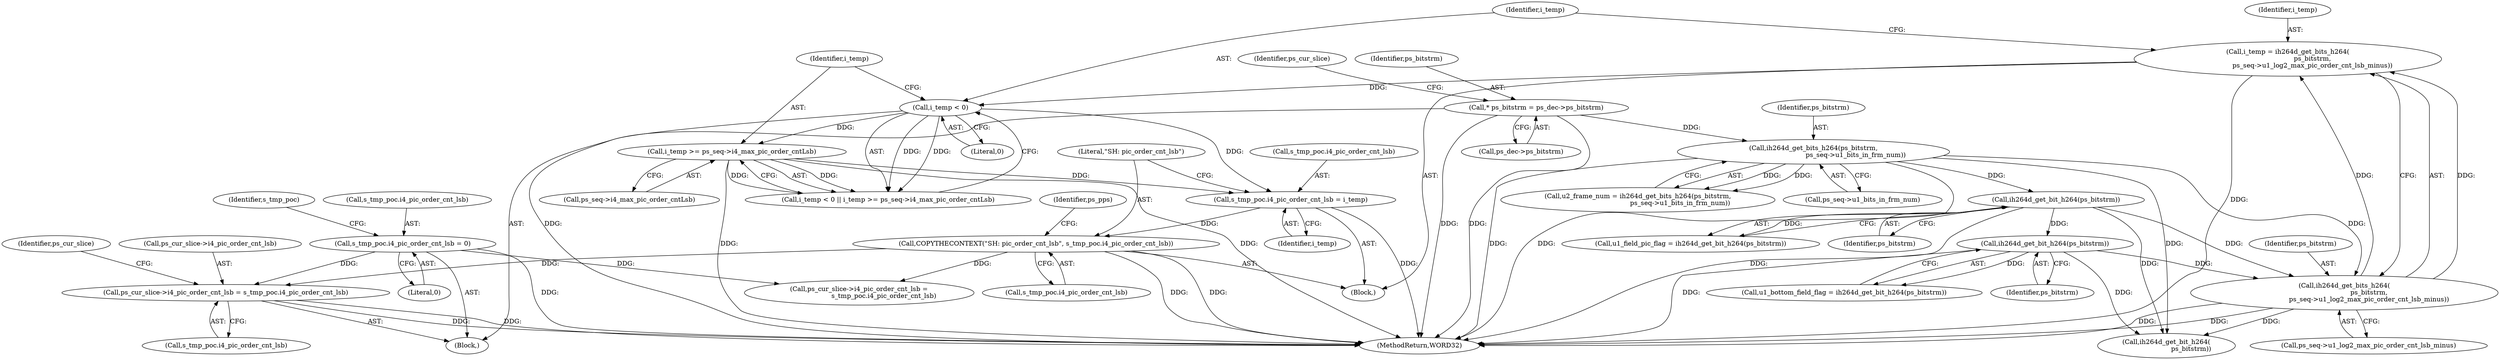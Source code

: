 digraph "0_Android_494561291a503840f385fbcd11d9bc5f4dc502b8_2@pointer" {
"1001527" [label="(Call,ps_cur_slice->i4_pic_order_cnt_lsb = s_tmp_poc.i4_pic_order_cnt_lsb)"];
"1000723" [label="(Call,s_tmp_poc.i4_pic_order_cnt_lsb = 0)"];
"1000767" [label="(Call,COPYTHECONTEXT(\"SH: pic_order_cnt_lsb\", s_tmp_poc.i4_pic_order_cnt_lsb))"];
"1000762" [label="(Call,s_tmp_poc.i4_pic_order_cnt_lsb = i_temp)"];
"1000752" [label="(Call,i_temp < 0)"];
"1000743" [label="(Call,i_temp = ih264d_get_bits_h264(\n                        ps_bitstrm,\n                        ps_seq->u1_log2_max_pic_order_cnt_lsb_minus))"];
"1000745" [label="(Call,ih264d_get_bits_h264(\n                        ps_bitstrm,\n                        ps_seq->u1_log2_max_pic_order_cnt_lsb_minus))"];
"1000650" [label="(Call,ih264d_get_bit_h264(ps_bitstrm))"];
"1000630" [label="(Call,ih264d_get_bit_h264(ps_bitstrm))"];
"1000461" [label="(Call,ih264d_get_bits_h264(ps_bitstrm,\n                                         ps_seq->u1_bits_in_frm_num))"];
"1000162" [label="(Call,* ps_bitstrm = ps_dec->ps_bitstrm)"];
"1000755" [label="(Call,i_temp >= ps_seq->i4_max_pic_order_cntLsb)"];
"1000160" [label="(Block,)"];
"1000630" [label="(Call,ih264d_get_bit_h264(ps_bitstrm))"];
"1000762" [label="(Call,s_tmp_poc.i4_pic_order_cnt_lsb = i_temp)"];
"1001531" [label="(Call,s_tmp_poc.i4_pic_order_cnt_lsb)"];
"1000755" [label="(Call,i_temp >= ps_seq->i4_max_pic_order_cntLsb)"];
"1000459" [label="(Call,u2_frame_num = ih264d_get_bits_h264(ps_bitstrm,\n                                         ps_seq->u1_bits_in_frm_num))"];
"1000723" [label="(Call,s_tmp_poc.i4_pic_order_cnt_lsb = 0)"];
"1000768" [label="(Literal,\"SH: pic_order_cnt_lsb\")"];
"1000461" [label="(Call,ih264d_get_bits_h264(ps_bitstrm,\n                                         ps_seq->u1_bits_in_frm_num))"];
"1000651" [label="(Identifier,ps_bitstrm)"];
"1000163" [label="(Identifier,ps_bitstrm)"];
"1000745" [label="(Call,ih264d_get_bits_h264(\n                        ps_bitstrm,\n                        ps_seq->u1_log2_max_pic_order_cnt_lsb_minus))"];
"1000753" [label="(Identifier,i_temp)"];
"1001536" [label="(Identifier,ps_cur_slice)"];
"1000162" [label="(Call,* ps_bitstrm = ps_dec->ps_bitstrm)"];
"1000730" [label="(Identifier,s_tmp_poc)"];
"1000727" [label="(Literal,0)"];
"1000754" [label="(Literal,0)"];
"1000724" [label="(Call,s_tmp_poc.i4_pic_order_cnt_lsb)"];
"1000751" [label="(Call,i_temp < 0 || i_temp >= ps_seq->i4_max_pic_order_cntLsb)"];
"1000747" [label="(Call,ps_seq->u1_log2_max_pic_order_cnt_lsb_minus)"];
"1001527" [label="(Call,ps_cur_slice->i4_pic_order_cnt_lsb = s_tmp_poc.i4_pic_order_cnt_lsb)"];
"1000628" [label="(Call,u1_field_pic_flag = ih264d_get_bit_h264(ps_bitstrm))"];
"1000776" [label="(Identifier,ps_pps)"];
"1000648" [label="(Call,u1_bottom_field_flag = ih264d_get_bit_h264(ps_bitstrm))"];
"1000742" [label="(Block,)"];
"1000767" [label="(Call,COPYTHECONTEXT(\"SH: pic_order_cnt_lsb\", s_tmp_poc.i4_pic_order_cnt_lsb))"];
"1000763" [label="(Call,s_tmp_poc.i4_pic_order_cnt_lsb)"];
"1001528" [label="(Call,ps_cur_slice->i4_pic_order_cnt_lsb)"];
"1000650" [label="(Call,ih264d_get_bit_h264(ps_bitstrm))"];
"1000164" [label="(Call,ps_dec->ps_bitstrm)"];
"1001064" [label="(Call,ps_cur_slice->i4_pic_order_cnt_lsb =\n                        s_tmp_poc.i4_pic_order_cnt_lsb)"];
"1000769" [label="(Call,s_tmp_poc.i4_pic_order_cnt_lsb)"];
"1000631" [label="(Identifier,ps_bitstrm)"];
"1000752" [label="(Call,i_temp < 0)"];
"1000462" [label="(Identifier,ps_bitstrm)"];
"1002619" [label="(MethodReturn,WORD32)"];
"1000746" [label="(Identifier,ps_bitstrm)"];
"1000756" [label="(Identifier,i_temp)"];
"1001580" [label="(Call,ih264d_get_bit_h264(\n                        ps_bitstrm))"];
"1000463" [label="(Call,ps_seq->u1_bits_in_frm_num)"];
"1000743" [label="(Call,i_temp = ih264d_get_bits_h264(\n                        ps_bitstrm,\n                        ps_seq->u1_log2_max_pic_order_cnt_lsb_minus))"];
"1000744" [label="(Identifier,i_temp)"];
"1000171" [label="(Identifier,ps_cur_slice)"];
"1000757" [label="(Call,ps_seq->i4_max_pic_order_cntLsb)"];
"1000766" [label="(Identifier,i_temp)"];
"1001527" -> "1000160"  [label="AST: "];
"1001527" -> "1001531"  [label="CFG: "];
"1001528" -> "1001527"  [label="AST: "];
"1001531" -> "1001527"  [label="AST: "];
"1001536" -> "1001527"  [label="CFG: "];
"1001527" -> "1002619"  [label="DDG: "];
"1001527" -> "1002619"  [label="DDG: "];
"1000723" -> "1001527"  [label="DDG: "];
"1000767" -> "1001527"  [label="DDG: "];
"1000723" -> "1000160"  [label="AST: "];
"1000723" -> "1000727"  [label="CFG: "];
"1000724" -> "1000723"  [label="AST: "];
"1000727" -> "1000723"  [label="AST: "];
"1000730" -> "1000723"  [label="CFG: "];
"1000723" -> "1002619"  [label="DDG: "];
"1000723" -> "1001064"  [label="DDG: "];
"1000767" -> "1000742"  [label="AST: "];
"1000767" -> "1000769"  [label="CFG: "];
"1000768" -> "1000767"  [label="AST: "];
"1000769" -> "1000767"  [label="AST: "];
"1000776" -> "1000767"  [label="CFG: "];
"1000767" -> "1002619"  [label="DDG: "];
"1000767" -> "1002619"  [label="DDG: "];
"1000762" -> "1000767"  [label="DDG: "];
"1000767" -> "1001064"  [label="DDG: "];
"1000762" -> "1000742"  [label="AST: "];
"1000762" -> "1000766"  [label="CFG: "];
"1000763" -> "1000762"  [label="AST: "];
"1000766" -> "1000762"  [label="AST: "];
"1000768" -> "1000762"  [label="CFG: "];
"1000762" -> "1002619"  [label="DDG: "];
"1000752" -> "1000762"  [label="DDG: "];
"1000755" -> "1000762"  [label="DDG: "];
"1000752" -> "1000751"  [label="AST: "];
"1000752" -> "1000754"  [label="CFG: "];
"1000753" -> "1000752"  [label="AST: "];
"1000754" -> "1000752"  [label="AST: "];
"1000756" -> "1000752"  [label="CFG: "];
"1000751" -> "1000752"  [label="CFG: "];
"1000752" -> "1002619"  [label="DDG: "];
"1000752" -> "1000751"  [label="DDG: "];
"1000752" -> "1000751"  [label="DDG: "];
"1000743" -> "1000752"  [label="DDG: "];
"1000752" -> "1000755"  [label="DDG: "];
"1000743" -> "1000742"  [label="AST: "];
"1000743" -> "1000745"  [label="CFG: "];
"1000744" -> "1000743"  [label="AST: "];
"1000745" -> "1000743"  [label="AST: "];
"1000753" -> "1000743"  [label="CFG: "];
"1000743" -> "1002619"  [label="DDG: "];
"1000745" -> "1000743"  [label="DDG: "];
"1000745" -> "1000743"  [label="DDG: "];
"1000745" -> "1000747"  [label="CFG: "];
"1000746" -> "1000745"  [label="AST: "];
"1000747" -> "1000745"  [label="AST: "];
"1000745" -> "1002619"  [label="DDG: "];
"1000745" -> "1002619"  [label="DDG: "];
"1000650" -> "1000745"  [label="DDG: "];
"1000630" -> "1000745"  [label="DDG: "];
"1000461" -> "1000745"  [label="DDG: "];
"1000745" -> "1001580"  [label="DDG: "];
"1000650" -> "1000648"  [label="AST: "];
"1000650" -> "1000651"  [label="CFG: "];
"1000651" -> "1000650"  [label="AST: "];
"1000648" -> "1000650"  [label="CFG: "];
"1000650" -> "1002619"  [label="DDG: "];
"1000650" -> "1000648"  [label="DDG: "];
"1000630" -> "1000650"  [label="DDG: "];
"1000650" -> "1001580"  [label="DDG: "];
"1000630" -> "1000628"  [label="AST: "];
"1000630" -> "1000631"  [label="CFG: "];
"1000631" -> "1000630"  [label="AST: "];
"1000628" -> "1000630"  [label="CFG: "];
"1000630" -> "1002619"  [label="DDG: "];
"1000630" -> "1000628"  [label="DDG: "];
"1000461" -> "1000630"  [label="DDG: "];
"1000630" -> "1001580"  [label="DDG: "];
"1000461" -> "1000459"  [label="AST: "];
"1000461" -> "1000463"  [label="CFG: "];
"1000462" -> "1000461"  [label="AST: "];
"1000463" -> "1000461"  [label="AST: "];
"1000459" -> "1000461"  [label="CFG: "];
"1000461" -> "1002619"  [label="DDG: "];
"1000461" -> "1002619"  [label="DDG: "];
"1000461" -> "1000459"  [label="DDG: "];
"1000461" -> "1000459"  [label="DDG: "];
"1000162" -> "1000461"  [label="DDG: "];
"1000461" -> "1001580"  [label="DDG: "];
"1000162" -> "1000160"  [label="AST: "];
"1000162" -> "1000164"  [label="CFG: "];
"1000163" -> "1000162"  [label="AST: "];
"1000164" -> "1000162"  [label="AST: "];
"1000171" -> "1000162"  [label="CFG: "];
"1000162" -> "1002619"  [label="DDG: "];
"1000162" -> "1002619"  [label="DDG: "];
"1000755" -> "1000751"  [label="AST: "];
"1000755" -> "1000757"  [label="CFG: "];
"1000756" -> "1000755"  [label="AST: "];
"1000757" -> "1000755"  [label="AST: "];
"1000751" -> "1000755"  [label="CFG: "];
"1000755" -> "1002619"  [label="DDG: "];
"1000755" -> "1002619"  [label="DDG: "];
"1000755" -> "1000751"  [label="DDG: "];
"1000755" -> "1000751"  [label="DDG: "];
}
